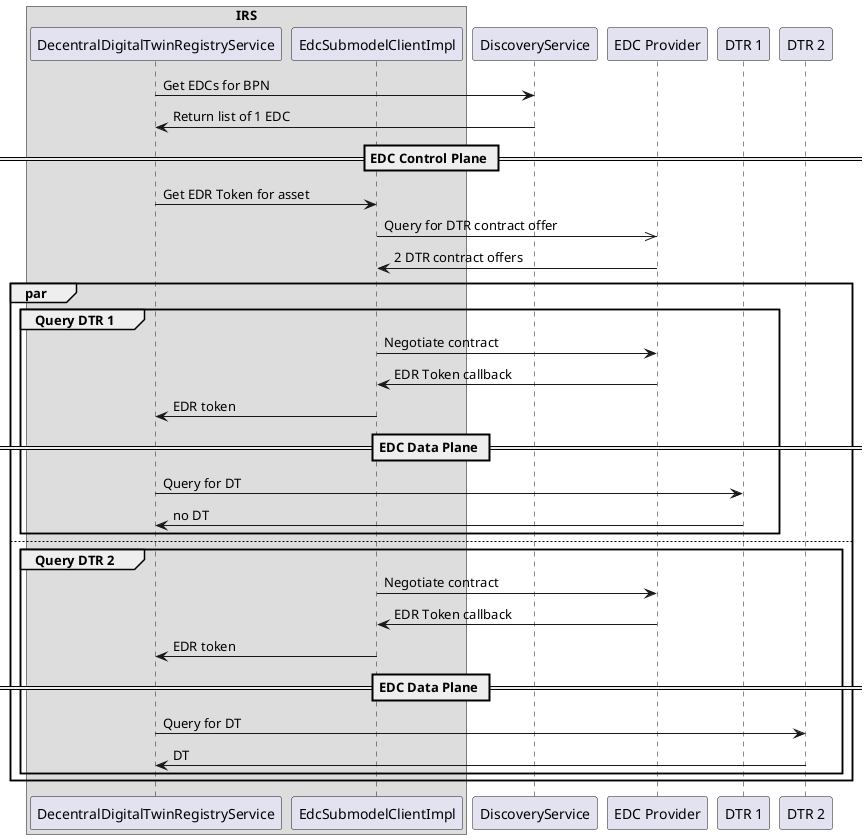 @startuml

box IRS
    participant DecentralDigitalTwinRegistryService as DTRS
    participant EdcSubmodelClientImpl as EdcClient
end box

participant DiscoveryService
participant "EDC Provider" as EDCProvider
participant "DTR 1" as DTR1
participant "DTR 2" as DTR2

' ConnectorEndpointsService.fetchConnectorEndpoints(String bpn) -- cacheable
DTRS -> DiscoveryService: Get EDCs for BPN
' discoveryFinderClient.findDiscoveryEndpoints(DiscoveryFinderRequest request)
DiscoveryService -> DTRS: Return list of 1 EDC

==  EDC Control Plane ==

' see EdcSubmodelFacade.getEndpointReferenceForAsset,
' EdcSubmodelClient.getEndpointReferencesForAsset,
' EdcSubmodelClientImpl.getEndpointReferencesForAsset
DTRS -> EdcClient: Get EDR Token for asset
EdcClient ->> EDCProvider: Query for DTR contract offer
EDCProvider -> EdcClient: 2 DTR contract offers
' TODO (mfischer) #395: Contract offer = CatalogItem?

par
    group Query DTR 1
        EdcClient -> EDCProvider: Negotiate contract
        EDCProvider -> EdcClient: EDR Token callback
        EdcClient -> DTRS: EDR token

        ==  EDC Data Plane ==

        DTRS -> DTR1: Query for DT
        DTR1 -> DTRS: no DT
    end

    else

    group Query DTR 2
        EdcClient -> EDCProvider: Negotiate contract
        EDCProvider -> EdcClient: EDR Token callback
        EdcClient -> DTRS: EDR token
        ' TODO (mfischer) #395: EDR token = EndpointDataReference?

        ==  EDC Data Plane ==

        DTRS -> DTR2: Query for DT
        DTR2 -> DTRS: DT
    end
end
@enduml